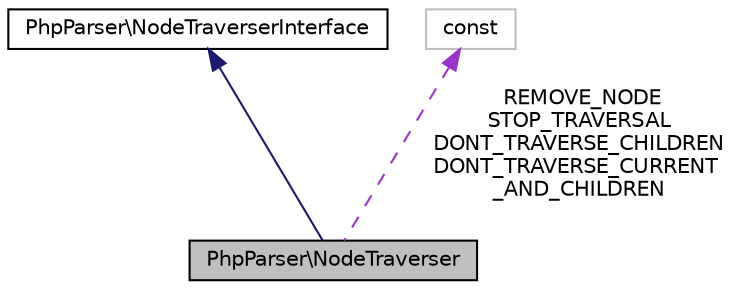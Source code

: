 digraph "PhpParser\NodeTraverser"
{
  edge [fontname="Helvetica",fontsize="10",labelfontname="Helvetica",labelfontsize="10"];
  node [fontname="Helvetica",fontsize="10",shape=record];
  Node2 [label="PhpParser\\NodeTraverser",height=0.2,width=0.4,color="black", fillcolor="grey75", style="filled", fontcolor="black"];
  Node3 -> Node2 [dir="back",color="midnightblue",fontsize="10",style="solid",fontname="Helvetica"];
  Node3 [label="PhpParser\\NodeTraverserInterface",height=0.2,width=0.4,color="black", fillcolor="white", style="filled",URL="$interfacePhpParser_1_1NodeTraverserInterface.html"];
  Node4 -> Node2 [dir="back",color="darkorchid3",fontsize="10",style="dashed",label=" REMOVE_NODE\nSTOP_TRAVERSAL\nDONT_TRAVERSE_CHILDREN\nDONT_TRAVERSE_CURRENT\l_AND_CHILDREN" ,fontname="Helvetica"];
  Node4 [label="const",height=0.2,width=0.4,color="grey75", fillcolor="white", style="filled"];
}
